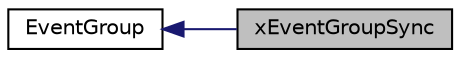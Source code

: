 digraph "xEventGroupSync"
{
  edge [fontname="Helvetica",fontsize="10",labelfontname="Helvetica",labelfontsize="10"];
  node [fontname="Helvetica",fontsize="10",shape=record];
  rankdir=LR;
  Node0 [label="xEventGroupSync",height=0.2,width=0.4,color="black", fillcolor="grey75", style="filled" fontcolor="black"];
  Node1 [label="EventGroup",height=0.2,width=0.4,color="black", fillcolor="white", style="filled",URL="$dc/d84/group__EventGroup.html"];
  Node1->Node0 [shape=plaintext, color="midnightblue", dir="back", style="solid"];
}
